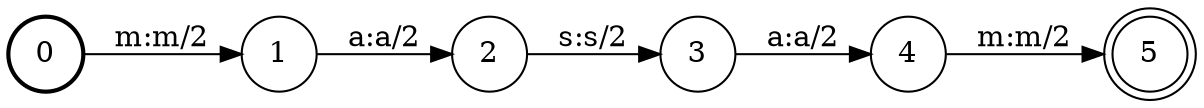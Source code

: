 digraph FST {
rankdir = LR;
size = "8.5,11";
label = "";
center = 1;
orientation = Portrait;
ranksep = "0.4";
nodesep = "0.25";
0 [label = "0", shape = circle, style = bold, fontsize = 14]
	0 -> 1 [label = "m:m/2", fontsize = 14];
1 [label = "1", shape = circle, style = solid, fontsize = 14]
	1 -> 2 [label = "a:a/2", fontsize = 14];
2 [label = "2", shape = circle, style = solid, fontsize = 14]
	2 -> 3 [label = "s:s/2", fontsize = 14];
3 [label = "3", shape = circle, style = solid, fontsize = 14]
	3 -> 4 [label = "a:a/2", fontsize = 14];
4 [label = "4", shape = circle, style = solid, fontsize = 14]
	4 -> 5 [label = "m:m/2", fontsize = 14];
5 [label = "5", shape = doublecircle, style = solid, fontsize = 14]
}
